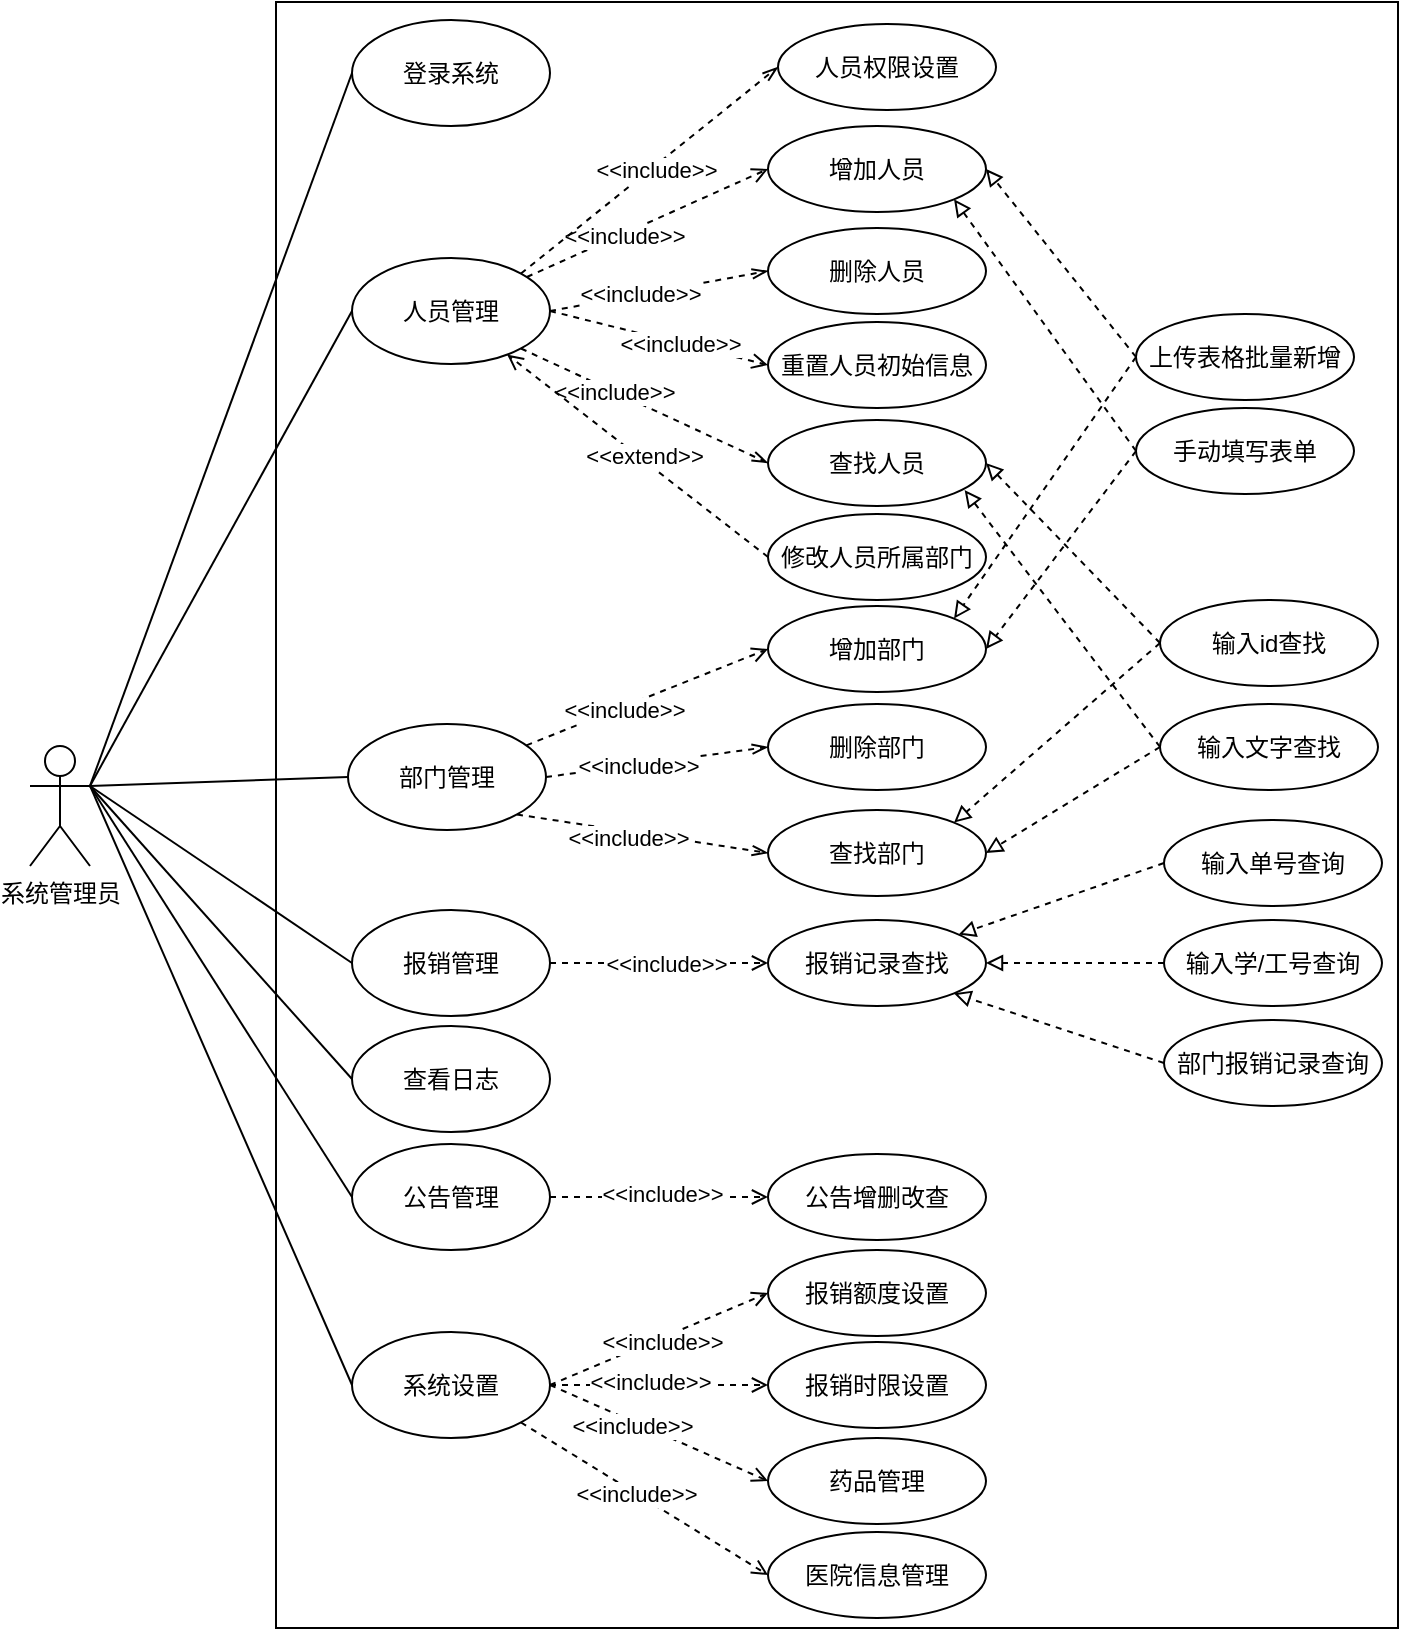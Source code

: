 <mxfile version="13.9.9" type="device"><diagram id="6VoQAkZFhBhrAVQsApbe" name="第 1 页"><mxGraphModel dx="1088" dy="787" grid="0" gridSize="10" guides="1" tooltips="1" connect="1" arrows="1" fold="1" page="1" pageScale="1" pageWidth="1169" pageHeight="827" math="0" shadow="0"><root><mxCell id="0"/><mxCell id="1" parent="0"/><mxCell id="T9yRe4XJ5nd1z8wuIP3O-4" value="" style="rounded=0;whiteSpace=wrap;html=1;" parent="1" vertex="1"><mxGeometry x="181" y="4" width="561" height="813" as="geometry"/></mxCell><mxCell id="N0Ixy2YNW3RJd5uVeugV-2" style="rounded=0;orthogonalLoop=1;jettySize=auto;html=1;entryX=0;entryY=0.5;entryDx=0;entryDy=0;labelBackgroundColor=none;endArrow=open;endFill=0;dashed=1;" parent="1" source="N0Ixy2YNW3RJd5uVeugV-10" target="N0Ixy2YNW3RJd5uVeugV-12" edge="1" treatAsSingle="0"><mxGeometry relative="1" as="geometry"><mxPoint x="400.0" y="109" as="targetPoint"/></mxGeometry></mxCell><mxCell id="N0Ixy2YNW3RJd5uVeugV-3" value="&amp;lt;&amp;lt;include&amp;gt;&amp;gt;" style="edgeLabel;html=1;align=center;verticalAlign=middle;resizable=0;points=[];" parent="N0Ixy2YNW3RJd5uVeugV-2" vertex="1" connectable="0"><mxGeometry x="-0.209" y="-1" relative="1" as="geometry"><mxPoint as="offset"/></mxGeometry></mxCell><mxCell id="N0Ixy2YNW3RJd5uVeugV-4" style="edgeStyle=none;rounded=0;orthogonalLoop=1;jettySize=auto;html=1;entryX=0;entryY=0.5;entryDx=0;entryDy=0;dashed=1;labelBackgroundColor=none;endArrow=openThin;endFill=0;exitX=1;exitY=0.5;exitDx=0;exitDy=0;" parent="1" source="N0Ixy2YNW3RJd5uVeugV-10" target="N0Ixy2YNW3RJd5uVeugV-11" edge="1" treatAsSingle="0"><mxGeometry relative="1" as="geometry"><mxPoint x="293" y="171" as="sourcePoint"/><mxPoint x="398.0" y="185" as="targetPoint"/></mxGeometry></mxCell><mxCell id="N0Ixy2YNW3RJd5uVeugV-5" value="&amp;lt;&amp;lt;include&amp;gt;&amp;gt;" style="edgeLabel;html=1;align=center;verticalAlign=middle;resizable=0;points=[];" parent="N0Ixy2YNW3RJd5uVeugV-4" vertex="1" connectable="0"><mxGeometry x="-0.171" relative="1" as="geometry"><mxPoint as="offset"/></mxGeometry></mxCell><mxCell id="N0Ixy2YNW3RJd5uVeugV-6" style="edgeStyle=none;rounded=0;orthogonalLoop=1;jettySize=auto;html=1;exitX=1;exitY=0.5;exitDx=0;exitDy=0;entryX=0;entryY=0.5;entryDx=0;entryDy=0;dashed=1;labelBackgroundColor=none;endArrow=open;endFill=0;" parent="1" source="N0Ixy2YNW3RJd5uVeugV-10" target="N0Ixy2YNW3RJd5uVeugV-13" edge="1" treatAsSingle="0"><mxGeometry relative="1" as="geometry"><mxPoint x="400.56" y="270.04" as="targetPoint"/></mxGeometry></mxCell><mxCell id="N0Ixy2YNW3RJd5uVeugV-7" value="&amp;lt;&amp;lt;include&amp;gt;&amp;gt;" style="edgeLabel;html=1;align=center;verticalAlign=middle;resizable=0;points=[];" parent="N0Ixy2YNW3RJd5uVeugV-6" vertex="1" connectable="0"><mxGeometry x="0.188" relative="1" as="geometry"><mxPoint as="offset"/></mxGeometry></mxCell><mxCell id="N0Ixy2YNW3RJd5uVeugV-8" style="edgeStyle=none;rounded=0;orthogonalLoop=1;jettySize=auto;html=1;exitX=1;exitY=1;exitDx=0;exitDy=0;entryX=0;entryY=0.5;entryDx=0;entryDy=0;dashed=1;labelBackgroundColor=none;endArrow=openThin;endFill=0;" parent="1" source="N0Ixy2YNW3RJd5uVeugV-10" target="N0Ixy2YNW3RJd5uVeugV-14" edge="1" treatAsSingle="0"><mxGeometry relative="1" as="geometry"/></mxCell><mxCell id="N0Ixy2YNW3RJd5uVeugV-9" value="&amp;lt;&amp;lt;include&amp;gt;&amp;gt;" style="edgeLabel;html=1;align=center;verticalAlign=middle;resizable=0;points=[];" parent="N0Ixy2YNW3RJd5uVeugV-8" vertex="1" connectable="0"><mxGeometry x="-0.258" relative="1" as="geometry"><mxPoint as="offset"/></mxGeometry></mxCell><mxCell id="T9yRe4XJ5nd1z8wuIP3O-2" style="rounded=0;orthogonalLoop=1;jettySize=auto;html=1;exitX=1;exitY=0;exitDx=0;exitDy=0;entryX=0;entryY=0.5;entryDx=0;entryDy=0;dashed=1;endArrow=openThin;endFill=0;" parent="1" source="N0Ixy2YNW3RJd5uVeugV-10" target="T9yRe4XJ5nd1z8wuIP3O-1" edge="1" treatAsSingle="0"><mxGeometry relative="1" as="geometry"/></mxCell><mxCell id="T9yRe4XJ5nd1z8wuIP3O-3" value="&amp;lt;&amp;lt;include&amp;gt;&amp;gt;" style="edgeLabel;html=1;align=center;verticalAlign=middle;resizable=0;points=[];" parent="T9yRe4XJ5nd1z8wuIP3O-2" vertex="1" connectable="0"><mxGeometry x="-0.211" y="-2" relative="1" as="geometry"><mxPoint x="15.29" y="-13" as="offset"/></mxGeometry></mxCell><mxCell id="N0Ixy2YNW3RJd5uVeugV-10" value="人员管理" style="ellipse;whiteSpace=wrap;html=1;" parent="1" vertex="1"><mxGeometry x="219" y="132" width="99" height="53" as="geometry"/></mxCell><mxCell id="N0Ixy2YNW3RJd5uVeugV-11" value="删除人员" style="ellipse;whiteSpace=wrap;html=1;" parent="1" vertex="1"><mxGeometry x="427" y="117" width="109" height="43" as="geometry"/></mxCell><mxCell id="N0Ixy2YNW3RJd5uVeugV-12" value="增加人员" style="ellipse;whiteSpace=wrap;html=1;" parent="1" vertex="1"><mxGeometry x="427" y="66" width="109" height="43" as="geometry"/></mxCell><mxCell id="N0Ixy2YNW3RJd5uVeugV-13" value="重置人员初始信息" style="ellipse;whiteSpace=wrap;html=1;" parent="1" vertex="1"><mxGeometry x="427" y="164" width="109" height="43" as="geometry"/></mxCell><mxCell id="N0Ixy2YNW3RJd5uVeugV-14" value="查找人员" style="ellipse;whiteSpace=wrap;html=1;" parent="1" vertex="1"><mxGeometry x="427" y="213" width="109" height="43" as="geometry"/></mxCell><mxCell id="N0Ixy2YNW3RJd5uVeugV-15" style="edgeStyle=none;rounded=0;orthogonalLoop=1;jettySize=auto;html=1;exitX=1;exitY=0.333;exitDx=0;exitDy=0;exitPerimeter=0;entryX=0;entryY=0.5;entryDx=0;entryDy=0;labelBackgroundColor=none;endArrow=none;endFill=0;" parent="1" source="N0Ixy2YNW3RJd5uVeugV-22" target="N0Ixy2YNW3RJd5uVeugV-10" edge="1"><mxGeometry relative="1" as="geometry"/></mxCell><mxCell id="N0Ixy2YNW3RJd5uVeugV-16" style="edgeStyle=none;rounded=0;orthogonalLoop=1;jettySize=auto;html=1;exitX=1;exitY=0.333;exitDx=0;exitDy=0;exitPerimeter=0;entryX=0;entryY=0.5;entryDx=0;entryDy=0;labelBackgroundColor=none;endArrow=none;endFill=0;" parent="1" source="N0Ixy2YNW3RJd5uVeugV-22" target="N0Ixy2YNW3RJd5uVeugV-31" edge="1"><mxGeometry relative="1" as="geometry"/></mxCell><mxCell id="N0Ixy2YNW3RJd5uVeugV-17" style="edgeStyle=none;rounded=0;orthogonalLoop=1;jettySize=auto;html=1;exitX=1;exitY=0.333;exitDx=0;exitDy=0;exitPerimeter=0;entryX=0;entryY=0.5;entryDx=0;entryDy=0;labelBackgroundColor=none;endArrow=none;endFill=0;" parent="1" source="N0Ixy2YNW3RJd5uVeugV-22" target="N0Ixy2YNW3RJd5uVeugV-50" edge="1"><mxGeometry relative="1" as="geometry"/></mxCell><mxCell id="N0Ixy2YNW3RJd5uVeugV-18" style="edgeStyle=none;rounded=0;orthogonalLoop=1;jettySize=auto;html=1;exitX=1;exitY=0.333;exitDx=0;exitDy=0;exitPerimeter=0;entryX=0;entryY=0.5;entryDx=0;entryDy=0;labelBackgroundColor=none;endArrow=none;endFill=0;" parent="1" source="N0Ixy2YNW3RJd5uVeugV-22" target="N0Ixy2YNW3RJd5uVeugV-60" edge="1"><mxGeometry relative="1" as="geometry"/></mxCell><mxCell id="N0Ixy2YNW3RJd5uVeugV-19" style="edgeStyle=none;rounded=0;orthogonalLoop=1;jettySize=auto;html=1;exitX=1;exitY=0.333;exitDx=0;exitDy=0;exitPerimeter=0;entryX=0;entryY=0.5;entryDx=0;entryDy=0;labelBackgroundColor=none;endArrow=none;endFill=0;" parent="1" source="N0Ixy2YNW3RJd5uVeugV-22" target="N0Ixy2YNW3RJd5uVeugV-66" edge="1"><mxGeometry relative="1" as="geometry"/></mxCell><mxCell id="N0Ixy2YNW3RJd5uVeugV-20" style="edgeStyle=none;rounded=0;orthogonalLoop=1;jettySize=auto;html=1;exitX=1;exitY=0.333;exitDx=0;exitDy=0;exitPerimeter=0;labelBackgroundColor=none;endArrow=none;endFill=0;entryX=0;entryY=0.5;entryDx=0;entryDy=0;" parent="1" source="N0Ixy2YNW3RJd5uVeugV-22" target="N0Ixy2YNW3RJd5uVeugV-73" edge="1"><mxGeometry relative="1" as="geometry"><mxPoint x="212" y="34.5" as="targetPoint"/></mxGeometry></mxCell><mxCell id="N0Ixy2YNW3RJd5uVeugV-21" style="edgeStyle=none;rounded=0;orthogonalLoop=1;jettySize=auto;html=1;exitX=1;exitY=0.333;exitDx=0;exitDy=0;exitPerimeter=0;entryX=0;entryY=0.5;entryDx=0;entryDy=0;labelBackgroundColor=none;endArrow=none;endFill=0;" parent="1" source="N0Ixy2YNW3RJd5uVeugV-22" target="N0Ixy2YNW3RJd5uVeugV-71" edge="1"><mxGeometry relative="1" as="geometry"/></mxCell><mxCell id="N0Ixy2YNW3RJd5uVeugV-22" value="系统管理员" style="shape=umlActor;verticalLabelPosition=bottom;verticalAlign=top;html=1;" parent="1" vertex="1"><mxGeometry x="58" y="376" width="30" height="60" as="geometry"/></mxCell><mxCell id="N0Ixy2YNW3RJd5uVeugV-23" style="rounded=0;orthogonalLoop=1;jettySize=auto;html=1;entryX=0;entryY=0.5;entryDx=0;entryDy=0;labelBackgroundColor=none;endArrow=open;endFill=0;dashed=1;" parent="1" source="N0Ixy2YNW3RJd5uVeugV-31" target="N0Ixy2YNW3RJd5uVeugV-33" edge="1" treatAsSingle="0"><mxGeometry relative="1" as="geometry"><mxPoint x="400.0" y="298" as="targetPoint"/></mxGeometry></mxCell><mxCell id="N0Ixy2YNW3RJd5uVeugV-24" value="&amp;lt;&amp;lt;include&amp;gt;&amp;gt;" style="edgeLabel;html=1;align=center;verticalAlign=middle;resizable=0;points=[];" parent="N0Ixy2YNW3RJd5uVeugV-23" vertex="1" connectable="0"><mxGeometry x="-0.209" y="-1" relative="1" as="geometry"><mxPoint as="offset"/></mxGeometry></mxCell><mxCell id="N0Ixy2YNW3RJd5uVeugV-25" style="edgeStyle=none;rounded=0;orthogonalLoop=1;jettySize=auto;html=1;entryX=0;entryY=0.5;entryDx=0;entryDy=0;dashed=1;labelBackgroundColor=none;endArrow=openThin;endFill=0;exitX=1;exitY=0.5;exitDx=0;exitDy=0;" parent="1" source="N0Ixy2YNW3RJd5uVeugV-31" target="N0Ixy2YNW3RJd5uVeugV-32" edge="1" treatAsSingle="0"><mxGeometry relative="1" as="geometry"><mxPoint x="293" y="360" as="sourcePoint"/><mxPoint x="398.0" y="374" as="targetPoint"/></mxGeometry></mxCell><mxCell id="N0Ixy2YNW3RJd5uVeugV-26" value="&amp;lt;&amp;lt;include&amp;gt;&amp;gt;" style="edgeLabel;html=1;align=center;verticalAlign=middle;resizable=0;points=[];" parent="N0Ixy2YNW3RJd5uVeugV-25" vertex="1" connectable="0"><mxGeometry x="-0.171" relative="1" as="geometry"><mxPoint as="offset"/></mxGeometry></mxCell><mxCell id="N0Ixy2YNW3RJd5uVeugV-29" style="edgeStyle=none;rounded=0;orthogonalLoop=1;jettySize=auto;html=1;exitX=1;exitY=1;exitDx=0;exitDy=0;entryX=0;entryY=0.5;entryDx=0;entryDy=0;dashed=1;labelBackgroundColor=none;endArrow=openThin;endFill=0;" parent="1" source="N0Ixy2YNW3RJd5uVeugV-31" target="N0Ixy2YNW3RJd5uVeugV-35" edge="1" treatAsSingle="0"><mxGeometry relative="1" as="geometry"/></mxCell><mxCell id="N0Ixy2YNW3RJd5uVeugV-30" value="&amp;lt;&amp;lt;include&amp;gt;&amp;gt;" style="edgeLabel;html=1;align=center;verticalAlign=middle;resizable=0;points=[];" parent="N0Ixy2YNW3RJd5uVeugV-29" vertex="1" connectable="0"><mxGeometry x="-0.258" relative="1" as="geometry"><mxPoint x="8.77" y="4.41" as="offset"/></mxGeometry></mxCell><mxCell id="N0Ixy2YNW3RJd5uVeugV-31" value="部门管理" style="ellipse;whiteSpace=wrap;html=1;" parent="1" vertex="1"><mxGeometry x="217" y="365" width="99" height="53" as="geometry"/></mxCell><mxCell id="N0Ixy2YNW3RJd5uVeugV-32" value="删除部门" style="ellipse;whiteSpace=wrap;html=1;" parent="1" vertex="1"><mxGeometry x="427" y="355" width="109" height="43" as="geometry"/></mxCell><mxCell id="N0Ixy2YNW3RJd5uVeugV-33" value="增加部门" style="ellipse;whiteSpace=wrap;html=1;" parent="1" vertex="1"><mxGeometry x="427" y="306" width="109" height="43" as="geometry"/></mxCell><mxCell id="2mMoVyr0yuTbVOlT5DLE-2" style="rounded=0;orthogonalLoop=1;jettySize=auto;html=1;exitX=0;exitY=0.5;exitDx=0;exitDy=0;dashed=1;endArrow=open;endFill=0;" parent="1" source="N0Ixy2YNW3RJd5uVeugV-34" target="N0Ixy2YNW3RJd5uVeugV-10" edge="1" treatAsSingle="0"><mxGeometry relative="1" as="geometry"/></mxCell><mxCell id="2mMoVyr0yuTbVOlT5DLE-3" value="&amp;lt;&amp;lt;extend&amp;gt;&amp;gt;" style="edgeLabel;html=1;align=center;verticalAlign=middle;resizable=0;points=[];" parent="2mMoVyr0yuTbVOlT5DLE-2" vertex="1" connectable="0"><mxGeometry x="-0.177" relative="1" as="geometry"><mxPoint x="-8.41" y="-9.22" as="offset"/></mxGeometry></mxCell><mxCell id="N0Ixy2YNW3RJd5uVeugV-34" value="修改人员所属部门" style="ellipse;whiteSpace=wrap;html=1;" parent="1" vertex="1"><mxGeometry x="427" y="260" width="109" height="43" as="geometry"/></mxCell><mxCell id="N0Ixy2YNW3RJd5uVeugV-35" value="查找部门" style="ellipse;whiteSpace=wrap;html=1;" parent="1" vertex="1"><mxGeometry x="427" y="408" width="109" height="43" as="geometry"/></mxCell><mxCell id="N0Ixy2YNW3RJd5uVeugV-36" style="edgeStyle=none;rounded=0;orthogonalLoop=1;jettySize=auto;html=1;exitX=0;exitY=0.5;exitDx=0;exitDy=0;entryX=1;entryY=0.5;entryDx=0;entryDy=0;dashed=1;labelBackgroundColor=none;endArrow=block;endFill=0;" parent="1" source="N0Ixy2YNW3RJd5uVeugV-38" target="N0Ixy2YNW3RJd5uVeugV-12" edge="1"><mxGeometry relative="1" as="geometry"/></mxCell><mxCell id="N0Ixy2YNW3RJd5uVeugV-37" style="edgeStyle=none;rounded=0;orthogonalLoop=1;jettySize=auto;html=1;exitX=0;exitY=0.5;exitDx=0;exitDy=0;entryX=1;entryY=0;entryDx=0;entryDy=0;dashed=1;labelBackgroundColor=none;endArrow=block;endFill=0;" parent="1" source="N0Ixy2YNW3RJd5uVeugV-38" target="N0Ixy2YNW3RJd5uVeugV-33" edge="1"><mxGeometry relative="1" as="geometry"/></mxCell><mxCell id="N0Ixy2YNW3RJd5uVeugV-38" value="上传表格批量新增" style="ellipse;whiteSpace=wrap;html=1;" parent="1" vertex="1"><mxGeometry x="611" y="160" width="109" height="43" as="geometry"/></mxCell><mxCell id="N0Ixy2YNW3RJd5uVeugV-39" style="edgeStyle=none;rounded=0;orthogonalLoop=1;jettySize=auto;html=1;exitX=0;exitY=0.5;exitDx=0;exitDy=0;dashed=1;labelBackgroundColor=none;endArrow=block;endFill=0;entryX=1;entryY=1;entryDx=0;entryDy=0;" parent="1" source="N0Ixy2YNW3RJd5uVeugV-41" target="N0Ixy2YNW3RJd5uVeugV-12" edge="1"><mxGeometry relative="1" as="geometry"/></mxCell><mxCell id="N0Ixy2YNW3RJd5uVeugV-40" style="edgeStyle=none;rounded=0;orthogonalLoop=1;jettySize=auto;html=1;exitX=0;exitY=0.5;exitDx=0;exitDy=0;entryX=1;entryY=0.5;entryDx=0;entryDy=0;dashed=1;labelBackgroundColor=none;endArrow=block;endFill=0;" parent="1" source="N0Ixy2YNW3RJd5uVeugV-41" target="N0Ixy2YNW3RJd5uVeugV-33" edge="1"><mxGeometry relative="1" as="geometry"/></mxCell><mxCell id="N0Ixy2YNW3RJd5uVeugV-41" value="手动填写表单" style="ellipse;whiteSpace=wrap;html=1;" parent="1" vertex="1"><mxGeometry x="611" y="207" width="109" height="43" as="geometry"/></mxCell><mxCell id="N0Ixy2YNW3RJd5uVeugV-42" style="edgeStyle=none;rounded=0;orthogonalLoop=1;jettySize=auto;html=1;exitX=0;exitY=0.5;exitDx=0;exitDy=0;entryX=0.902;entryY=0.815;entryDx=0;entryDy=0;entryPerimeter=0;dashed=1;labelBackgroundColor=none;endArrow=block;endFill=0;" parent="1" source="N0Ixy2YNW3RJd5uVeugV-44" target="N0Ixy2YNW3RJd5uVeugV-14" edge="1"><mxGeometry relative="1" as="geometry"/></mxCell><mxCell id="N0Ixy2YNW3RJd5uVeugV-43" style="edgeStyle=none;rounded=0;orthogonalLoop=1;jettySize=auto;html=1;exitX=0;exitY=0.5;exitDx=0;exitDy=0;entryX=1;entryY=0.5;entryDx=0;entryDy=0;dashed=1;labelBackgroundColor=none;endArrow=block;endFill=0;" parent="1" source="N0Ixy2YNW3RJd5uVeugV-44" target="N0Ixy2YNW3RJd5uVeugV-35" edge="1"><mxGeometry relative="1" as="geometry"/></mxCell><mxCell id="N0Ixy2YNW3RJd5uVeugV-44" value="输入文字查找" style="ellipse;whiteSpace=wrap;html=1;" parent="1" vertex="1"><mxGeometry x="623" y="355" width="109" height="43" as="geometry"/></mxCell><mxCell id="N0Ixy2YNW3RJd5uVeugV-45" style="edgeStyle=none;rounded=0;orthogonalLoop=1;jettySize=auto;html=1;exitX=0;exitY=0.5;exitDx=0;exitDy=0;entryX=1;entryY=0.5;entryDx=0;entryDy=0;dashed=1;labelBackgroundColor=none;endArrow=block;endFill=0;" parent="1" source="N0Ixy2YNW3RJd5uVeugV-47" target="N0Ixy2YNW3RJd5uVeugV-14" edge="1"><mxGeometry relative="1" as="geometry"/></mxCell><mxCell id="N0Ixy2YNW3RJd5uVeugV-46" style="edgeStyle=none;rounded=0;orthogonalLoop=1;jettySize=auto;html=1;exitX=0;exitY=0.5;exitDx=0;exitDy=0;entryX=1;entryY=0;entryDx=0;entryDy=0;dashed=1;labelBackgroundColor=none;endArrow=block;endFill=0;" parent="1" source="N0Ixy2YNW3RJd5uVeugV-47" target="N0Ixy2YNW3RJd5uVeugV-35" edge="1"><mxGeometry relative="1" as="geometry"/></mxCell><mxCell id="N0Ixy2YNW3RJd5uVeugV-47" value="输入id查找" style="ellipse;whiteSpace=wrap;html=1;" parent="1" vertex="1"><mxGeometry x="623" y="303" width="109" height="43" as="geometry"/></mxCell><mxCell id="N0Ixy2YNW3RJd5uVeugV-48" style="edgeStyle=none;rounded=0;orthogonalLoop=1;jettySize=auto;html=1;exitX=1;exitY=0.5;exitDx=0;exitDy=0;dashed=1;labelBackgroundColor=none;endArrow=open;endFill=0;" parent="1" source="N0Ixy2YNW3RJd5uVeugV-50" target="N0Ixy2YNW3RJd5uVeugV-51" edge="1" treatAsSingle="0"><mxGeometry relative="1" as="geometry"/></mxCell><mxCell id="N0Ixy2YNW3RJd5uVeugV-49" value="&amp;lt;&amp;lt;include&amp;gt;&amp;gt;" style="edgeLabel;html=1;align=center;verticalAlign=middle;resizable=0;points=[];" parent="N0Ixy2YNW3RJd5uVeugV-48" vertex="1" connectable="0"><mxGeometry x="0.431" y="-1" relative="1" as="geometry"><mxPoint x="-20.29" y="-1" as="offset"/></mxGeometry></mxCell><mxCell id="N0Ixy2YNW3RJd5uVeugV-50" value="报销管理" style="ellipse;whiteSpace=wrap;html=1;" parent="1" vertex="1"><mxGeometry x="219" y="458" width="99" height="53" as="geometry"/></mxCell><mxCell id="N0Ixy2YNW3RJd5uVeugV-51" value="报销记录查找" style="ellipse;whiteSpace=wrap;html=1;" parent="1" vertex="1"><mxGeometry x="427" y="463" width="109" height="43" as="geometry"/></mxCell><mxCell id="N0Ixy2YNW3RJd5uVeugV-52" style="edgeStyle=none;rounded=0;orthogonalLoop=1;jettySize=auto;html=1;exitX=0;exitY=0.5;exitDx=0;exitDy=0;dashed=1;labelBackgroundColor=none;endArrow=block;endFill=0;" parent="1" source="N0Ixy2YNW3RJd5uVeugV-53" target="N0Ixy2YNW3RJd5uVeugV-51" edge="1"><mxGeometry relative="1" as="geometry"/></mxCell><mxCell id="N0Ixy2YNW3RJd5uVeugV-53" value="输入学/工号查询" style="ellipse;whiteSpace=wrap;html=1;" parent="1" vertex="1"><mxGeometry x="625" y="463" width="109" height="43" as="geometry"/></mxCell><mxCell id="N0Ixy2YNW3RJd5uVeugV-54" style="edgeStyle=none;rounded=0;orthogonalLoop=1;jettySize=auto;html=1;exitX=0;exitY=0.5;exitDx=0;exitDy=0;entryX=1;entryY=1;entryDx=0;entryDy=0;dashed=1;labelBackgroundColor=none;endArrow=block;endFill=0;" parent="1" source="N0Ixy2YNW3RJd5uVeugV-55" target="N0Ixy2YNW3RJd5uVeugV-51" edge="1"><mxGeometry relative="1" as="geometry"/></mxCell><mxCell id="N0Ixy2YNW3RJd5uVeugV-55" value="部门报销记录查询" style="ellipse;whiteSpace=wrap;html=1;" parent="1" vertex="1"><mxGeometry x="625" y="513" width="109" height="43" as="geometry"/></mxCell><mxCell id="N0Ixy2YNW3RJd5uVeugV-56" style="edgeStyle=none;rounded=0;orthogonalLoop=1;jettySize=auto;html=1;exitX=0;exitY=0.5;exitDx=0;exitDy=0;dashed=1;labelBackgroundColor=none;endArrow=block;endFill=0;" parent="1" source="N0Ixy2YNW3RJd5uVeugV-57" target="N0Ixy2YNW3RJd5uVeugV-51" edge="1"><mxGeometry relative="1" as="geometry"/></mxCell><mxCell id="N0Ixy2YNW3RJd5uVeugV-57" value="输入单号查询" style="ellipse;whiteSpace=wrap;html=1;" parent="1" vertex="1"><mxGeometry x="625" y="413" width="109" height="43" as="geometry"/></mxCell><mxCell id="N0Ixy2YNW3RJd5uVeugV-60" value="查看日志" style="ellipse;whiteSpace=wrap;html=1;" parent="1" vertex="1"><mxGeometry x="219" y="516" width="99" height="53" as="geometry"/></mxCell><mxCell id="N0Ixy2YNW3RJd5uVeugV-62" style="edgeStyle=none;rounded=0;orthogonalLoop=1;jettySize=auto;html=1;exitX=1;exitY=0.5;exitDx=0;exitDy=0;entryX=0;entryY=0.5;entryDx=0;entryDy=0;labelBackgroundColor=none;endArrow=open;endFill=0;dashed=1;" parent="1" source="N0Ixy2YNW3RJd5uVeugV-66" target="8pw3j6e5HLTav6PAHEGV-6" edge="1" treatAsSingle="0"><mxGeometry relative="1" as="geometry"><mxPoint x="432" y="661.5" as="targetPoint"/></mxGeometry></mxCell><mxCell id="N0Ixy2YNW3RJd5uVeugV-63" value="&amp;lt;&amp;lt;include&amp;gt;&amp;gt;" style="edgeLabel;html=1;align=center;verticalAlign=middle;resizable=0;points=[];" parent="N0Ixy2YNW3RJd5uVeugV-62" vertex="1" connectable="0"><mxGeometry x="-0.188" y="-3" relative="1" as="geometry"><mxPoint x="10.47" y="-5.96" as="offset"/></mxGeometry></mxCell><mxCell id="N0Ixy2YNW3RJd5uVeugV-64" style="edgeStyle=none;rounded=0;orthogonalLoop=1;jettySize=auto;html=1;exitX=1;exitY=0.5;exitDx=0;exitDy=0;entryX=0;entryY=0.5;entryDx=0;entryDy=0;labelBackgroundColor=none;endArrow=open;endFill=0;dashed=1;" parent="1" source="N0Ixy2YNW3RJd5uVeugV-66" target="8pw3j6e5HLTav6PAHEGV-7" edge="1" treatAsSingle="0"><mxGeometry relative="1" as="geometry"><mxPoint x="432" y="721.5" as="targetPoint"/></mxGeometry></mxCell><mxCell id="N0Ixy2YNW3RJd5uVeugV-65" value="&amp;lt;&amp;lt;include&amp;gt;&amp;gt;" style="edgeLabel;html=1;align=center;verticalAlign=middle;resizable=0;points=[];" parent="N0Ixy2YNW3RJd5uVeugV-64" vertex="1" connectable="0"><mxGeometry x="-0.09" y="2" relative="1" as="geometry"><mxPoint as="offset"/></mxGeometry></mxCell><mxCell id="iEOI1d1ttwAR3Z-cdfJF-2" style="rounded=0;orthogonalLoop=1;jettySize=auto;html=1;exitX=1;exitY=0.5;exitDx=0;exitDy=0;dashed=1;endArrow=open;endFill=0;entryX=0;entryY=0.5;entryDx=0;entryDy=0;" parent="1" source="N0Ixy2YNW3RJd5uVeugV-66" target="8pw3j6e5HLTav6PAHEGV-9" edge="1" treatAsSingle="0"><mxGeometry relative="1" as="geometry"><mxPoint x="446.244" y="762.899" as="targetPoint"/></mxGeometry></mxCell><mxCell id="iEOI1d1ttwAR3Z-cdfJF-3" value="&amp;lt;&amp;lt;include&amp;gt;&amp;gt;" style="edgeLabel;html=1;align=center;verticalAlign=middle;resizable=0;points=[];" parent="iEOI1d1ttwAR3Z-cdfJF-2" vertex="1" connectable="0"><mxGeometry x="-0.232" y="-2" relative="1" as="geometry"><mxPoint as="offset"/></mxGeometry></mxCell><mxCell id="8pw3j6e5HLTav6PAHEGV-2" style="rounded=0;orthogonalLoop=1;jettySize=auto;html=1;exitX=1;exitY=1;exitDx=0;exitDy=0;entryX=0;entryY=0.5;entryDx=0;entryDy=0;dashed=1;endArrow=open;endFill=0;" parent="1" source="N0Ixy2YNW3RJd5uVeugV-66" target="8pw3j6e5HLTav6PAHEGV-11" edge="1"><mxGeometry relative="1" as="geometry"><mxPoint x="430" y="834.5" as="targetPoint"/></mxGeometry></mxCell><mxCell id="8pw3j6e5HLTav6PAHEGV-3" value="&amp;lt;&amp;lt;include&amp;gt;&amp;gt;" style="edgeLabel;html=1;align=center;verticalAlign=middle;resizable=0;points=[];" parent="8pw3j6e5HLTav6PAHEGV-2" vertex="1" connectable="0"><mxGeometry x="-0.262" y="-2" relative="1" as="geometry"><mxPoint x="12.51" y="6.07" as="offset"/></mxGeometry></mxCell><mxCell id="N0Ixy2YNW3RJd5uVeugV-66" value="系统设置" style="ellipse;whiteSpace=wrap;html=1;" parent="1" vertex="1"><mxGeometry x="219" y="669" width="99" height="53" as="geometry"/></mxCell><mxCell id="N0Ixy2YNW3RJd5uVeugV-69" style="edgeStyle=none;rounded=0;orthogonalLoop=1;jettySize=auto;html=1;exitX=1;exitY=0.5;exitDx=0;exitDy=0;entryX=0;entryY=0.5;entryDx=0;entryDy=0;labelBackgroundColor=none;endArrow=open;endFill=0;dashed=1;" parent="1" source="N0Ixy2YNW3RJd5uVeugV-71" target="8pw3j6e5HLTav6PAHEGV-5" edge="1" treatAsSingle="0"><mxGeometry relative="1" as="geometry"><mxPoint x="432" y="601.5" as="targetPoint"/></mxGeometry></mxCell><mxCell id="N0Ixy2YNW3RJd5uVeugV-70" value="&amp;lt;&amp;lt;include&amp;gt;&amp;gt;" style="edgeLabel;html=1;align=center;verticalAlign=middle;resizable=0;points=[];" parent="N0Ixy2YNW3RJd5uVeugV-69" vertex="1" connectable="0"><mxGeometry x="-0.256" relative="1" as="geometry"><mxPoint x="15" y="-1.5" as="offset"/></mxGeometry></mxCell><mxCell id="N0Ixy2YNW3RJd5uVeugV-71" value="公告管理" style="ellipse;whiteSpace=wrap;html=1;" parent="1" vertex="1"><mxGeometry x="219" y="575" width="99" height="53" as="geometry"/></mxCell><mxCell id="N0Ixy2YNW3RJd5uVeugV-73" value="登录系统" style="ellipse;whiteSpace=wrap;html=1;" parent="1" vertex="1"><mxGeometry x="219" y="13" width="99" height="53" as="geometry"/></mxCell><mxCell id="T9yRe4XJ5nd1z8wuIP3O-1" value="人员权限设置" style="ellipse;whiteSpace=wrap;html=1;" parent="1" vertex="1"><mxGeometry x="432" y="15" width="109" height="43" as="geometry"/></mxCell><mxCell id="8pw3j6e5HLTav6PAHEGV-5" value="公告增删改查" style="ellipse;whiteSpace=wrap;html=1;" parent="1" vertex="1"><mxGeometry x="427" y="580" width="109" height="43" as="geometry"/></mxCell><mxCell id="8pw3j6e5HLTav6PAHEGV-6" value="报销额度设置" style="ellipse;whiteSpace=wrap;html=1;" parent="1" vertex="1"><mxGeometry x="427" y="628" width="109" height="43" as="geometry"/></mxCell><mxCell id="8pw3j6e5HLTav6PAHEGV-7" value="报销时限设置" style="ellipse;whiteSpace=wrap;html=1;" parent="1" vertex="1"><mxGeometry x="427" y="674" width="109" height="43" as="geometry"/></mxCell><mxCell id="8pw3j6e5HLTav6PAHEGV-9" value="药品管理" style="ellipse;whiteSpace=wrap;html=1;" parent="1" vertex="1"><mxGeometry x="427" y="722" width="109" height="43" as="geometry"/></mxCell><mxCell id="8pw3j6e5HLTav6PAHEGV-11" value="医院信息管理" style="ellipse;whiteSpace=wrap;html=1;" parent="1" vertex="1"><mxGeometry x="427" y="769" width="109" height="43" as="geometry"/></mxCell></root></mxGraphModel></diagram></mxfile>